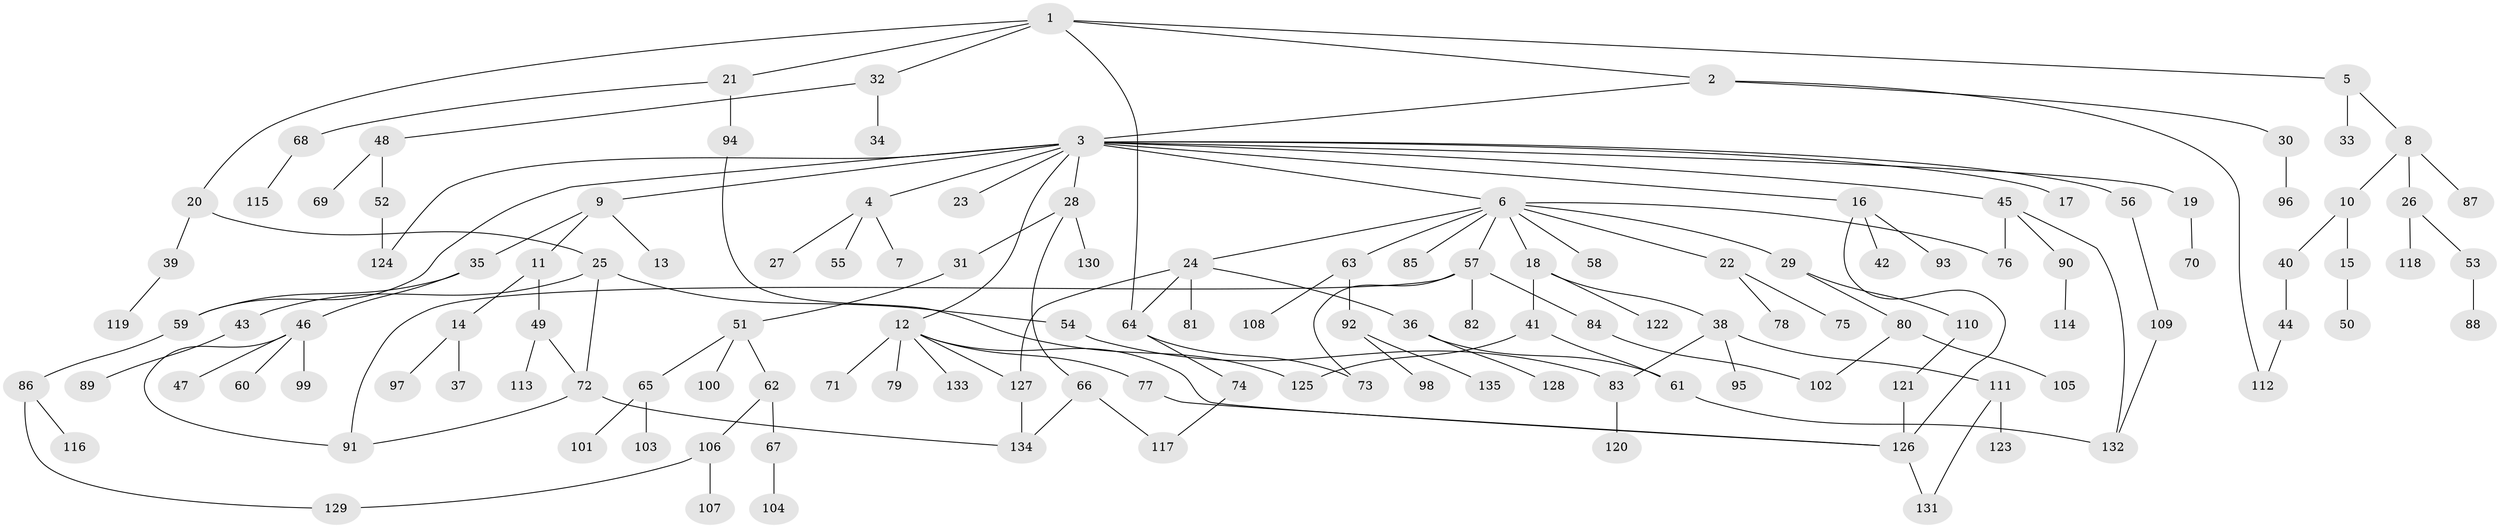 // coarse degree distribution, {8: 0.037037037037037035, 3: 0.25925925925925924, 10: 0.018518518518518517, 2: 0.2222222222222222, 1: 0.2777777777777778, 4: 0.16666666666666666, 5: 0.018518518518518517}
// Generated by graph-tools (version 1.1) at 2025/36/03/04/25 23:36:05]
// undirected, 135 vertices, 158 edges
graph export_dot {
  node [color=gray90,style=filled];
  1;
  2;
  3;
  4;
  5;
  6;
  7;
  8;
  9;
  10;
  11;
  12;
  13;
  14;
  15;
  16;
  17;
  18;
  19;
  20;
  21;
  22;
  23;
  24;
  25;
  26;
  27;
  28;
  29;
  30;
  31;
  32;
  33;
  34;
  35;
  36;
  37;
  38;
  39;
  40;
  41;
  42;
  43;
  44;
  45;
  46;
  47;
  48;
  49;
  50;
  51;
  52;
  53;
  54;
  55;
  56;
  57;
  58;
  59;
  60;
  61;
  62;
  63;
  64;
  65;
  66;
  67;
  68;
  69;
  70;
  71;
  72;
  73;
  74;
  75;
  76;
  77;
  78;
  79;
  80;
  81;
  82;
  83;
  84;
  85;
  86;
  87;
  88;
  89;
  90;
  91;
  92;
  93;
  94;
  95;
  96;
  97;
  98;
  99;
  100;
  101;
  102;
  103;
  104;
  105;
  106;
  107;
  108;
  109;
  110;
  111;
  112;
  113;
  114;
  115;
  116;
  117;
  118;
  119;
  120;
  121;
  122;
  123;
  124;
  125;
  126;
  127;
  128;
  129;
  130;
  131;
  132;
  133;
  134;
  135;
  1 -- 2;
  1 -- 5;
  1 -- 20;
  1 -- 21;
  1 -- 32;
  1 -- 64;
  2 -- 3;
  2 -- 30;
  2 -- 112;
  3 -- 4;
  3 -- 6;
  3 -- 9;
  3 -- 12;
  3 -- 16;
  3 -- 17;
  3 -- 19;
  3 -- 23;
  3 -- 28;
  3 -- 45;
  3 -- 56;
  3 -- 59;
  3 -- 124;
  4 -- 7;
  4 -- 27;
  4 -- 55;
  5 -- 8;
  5 -- 33;
  6 -- 18;
  6 -- 22;
  6 -- 24;
  6 -- 29;
  6 -- 57;
  6 -- 58;
  6 -- 63;
  6 -- 76;
  6 -- 85;
  8 -- 10;
  8 -- 26;
  8 -- 87;
  9 -- 11;
  9 -- 13;
  9 -- 35;
  10 -- 15;
  10 -- 40;
  11 -- 14;
  11 -- 49;
  12 -- 71;
  12 -- 77;
  12 -- 79;
  12 -- 133;
  12 -- 127;
  12 -- 126;
  14 -- 37;
  14 -- 97;
  15 -- 50;
  16 -- 42;
  16 -- 93;
  16 -- 126;
  18 -- 38;
  18 -- 41;
  18 -- 122;
  19 -- 70;
  20 -- 25;
  20 -- 39;
  21 -- 68;
  21 -- 94;
  22 -- 75;
  22 -- 78;
  24 -- 36;
  24 -- 64;
  24 -- 81;
  24 -- 127;
  25 -- 43;
  25 -- 54;
  25 -- 72;
  26 -- 53;
  26 -- 118;
  28 -- 31;
  28 -- 66;
  28 -- 130;
  29 -- 80;
  29 -- 110;
  30 -- 96;
  31 -- 51;
  32 -- 34;
  32 -- 48;
  35 -- 46;
  35 -- 59;
  36 -- 61;
  36 -- 128;
  38 -- 95;
  38 -- 111;
  38 -- 83;
  39 -- 119;
  40 -- 44;
  41 -- 125;
  41 -- 61;
  43 -- 89;
  44 -- 112;
  45 -- 90;
  45 -- 76;
  45 -- 132;
  46 -- 47;
  46 -- 60;
  46 -- 99;
  46 -- 91;
  48 -- 52;
  48 -- 69;
  49 -- 113;
  49 -- 72;
  51 -- 62;
  51 -- 65;
  51 -- 100;
  52 -- 124;
  53 -- 88;
  54 -- 83;
  56 -- 109;
  57 -- 73;
  57 -- 82;
  57 -- 84;
  57 -- 91;
  59 -- 86;
  61 -- 132;
  62 -- 67;
  62 -- 106;
  63 -- 92;
  63 -- 108;
  64 -- 74;
  64 -- 73;
  65 -- 101;
  65 -- 103;
  66 -- 117;
  66 -- 134;
  67 -- 104;
  68 -- 115;
  72 -- 91;
  72 -- 134;
  74 -- 117;
  77 -- 126;
  80 -- 105;
  80 -- 102;
  83 -- 120;
  84 -- 102;
  86 -- 116;
  86 -- 129;
  90 -- 114;
  92 -- 98;
  92 -- 135;
  94 -- 125;
  106 -- 107;
  106 -- 129;
  109 -- 132;
  110 -- 121;
  111 -- 123;
  111 -- 131;
  121 -- 126;
  126 -- 131;
  127 -- 134;
}
